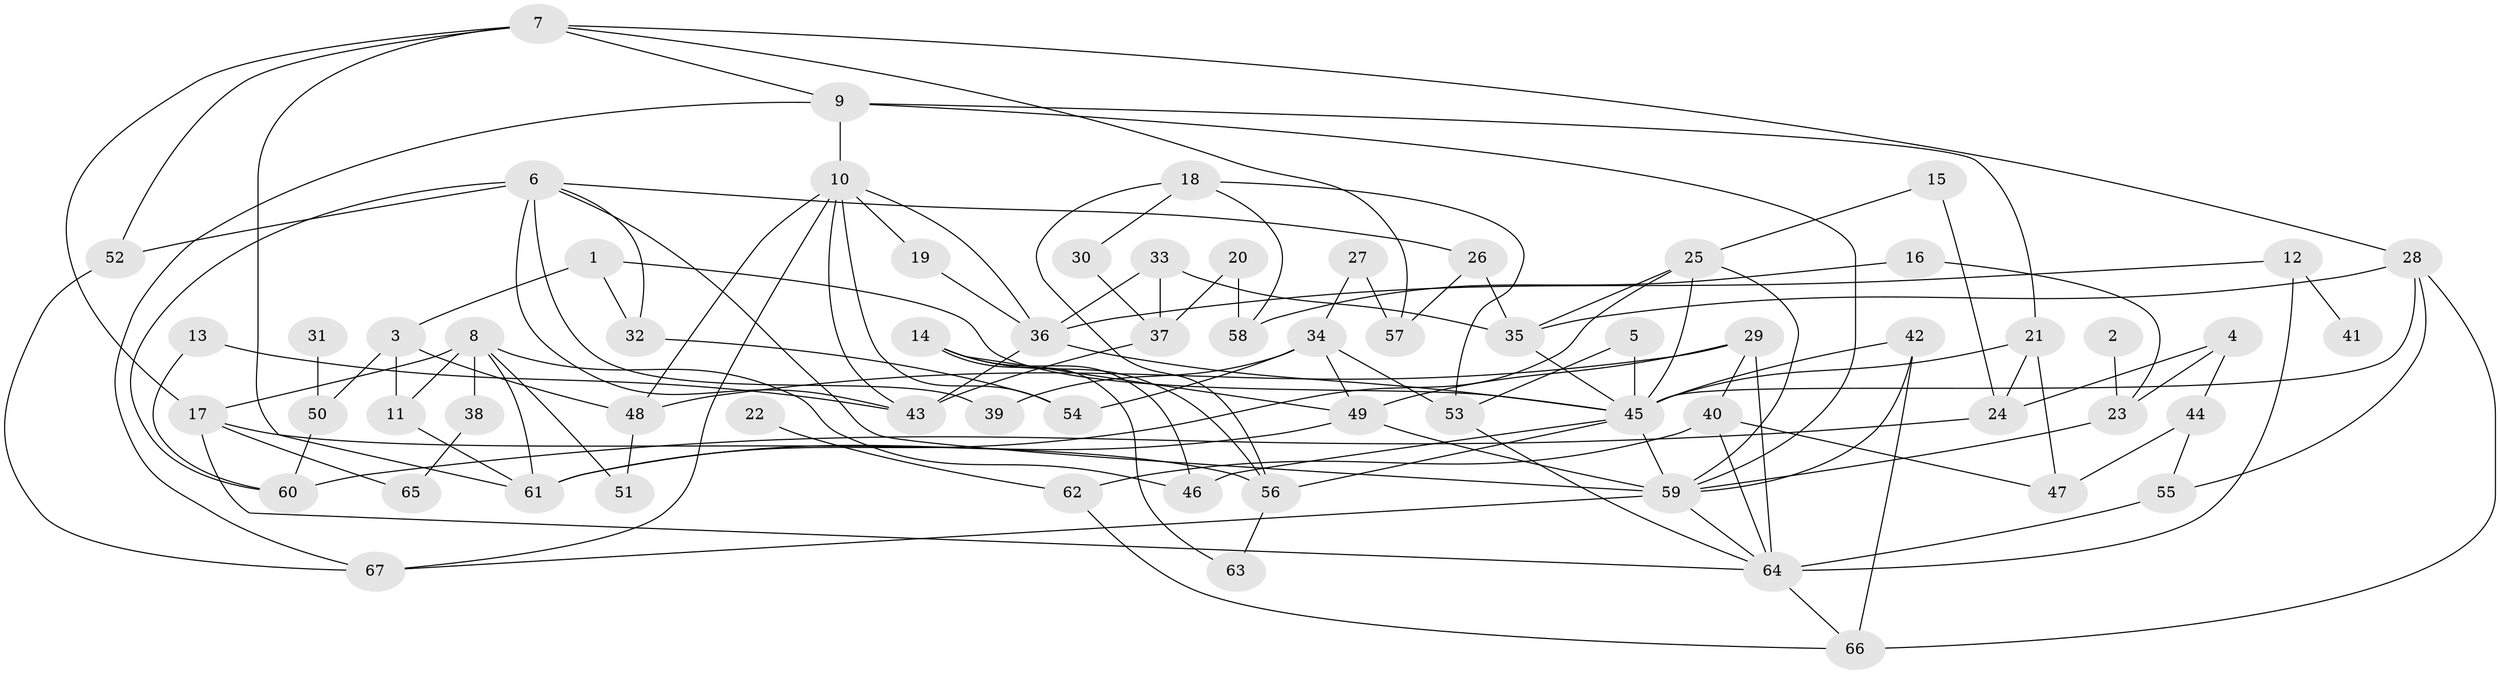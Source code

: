 // original degree distribution, {8: 0.007462686567164179, 7: 0.029850746268656716, 5: 0.08955223880597014, 11: 0.007462686567164179, 3: 0.2462686567164179, 4: 0.13432835820895522, 1: 0.19402985074626866, 6: 0.022388059701492536, 2: 0.26865671641791045}
// Generated by graph-tools (version 1.1) at 2025/36/03/04/25 23:36:06]
// undirected, 67 vertices, 125 edges
graph export_dot {
  node [color=gray90,style=filled];
  1;
  2;
  3;
  4;
  5;
  6;
  7;
  8;
  9;
  10;
  11;
  12;
  13;
  14;
  15;
  16;
  17;
  18;
  19;
  20;
  21;
  22;
  23;
  24;
  25;
  26;
  27;
  28;
  29;
  30;
  31;
  32;
  33;
  34;
  35;
  36;
  37;
  38;
  39;
  40;
  41;
  42;
  43;
  44;
  45;
  46;
  47;
  48;
  49;
  50;
  51;
  52;
  53;
  54;
  55;
  56;
  57;
  58;
  59;
  60;
  61;
  62;
  63;
  64;
  65;
  66;
  67;
  1 -- 3 [weight=1.0];
  1 -- 32 [weight=1.0];
  1 -- 45 [weight=1.0];
  2 -- 23 [weight=1.0];
  3 -- 11 [weight=1.0];
  3 -- 48 [weight=1.0];
  3 -- 50 [weight=1.0];
  4 -- 23 [weight=1.0];
  4 -- 24 [weight=1.0];
  4 -- 44 [weight=1.0];
  5 -- 45 [weight=2.0];
  5 -- 53 [weight=1.0];
  6 -- 26 [weight=1.0];
  6 -- 32 [weight=1.0];
  6 -- 39 [weight=1.0];
  6 -- 43 [weight=1.0];
  6 -- 52 [weight=1.0];
  6 -- 59 [weight=1.0];
  6 -- 60 [weight=1.0];
  7 -- 9 [weight=1.0];
  7 -- 17 [weight=1.0];
  7 -- 28 [weight=1.0];
  7 -- 52 [weight=1.0];
  7 -- 57 [weight=1.0];
  7 -- 61 [weight=1.0];
  8 -- 11 [weight=1.0];
  8 -- 17 [weight=1.0];
  8 -- 38 [weight=1.0];
  8 -- 46 [weight=1.0];
  8 -- 51 [weight=1.0];
  8 -- 61 [weight=1.0];
  9 -- 10 [weight=1.0];
  9 -- 21 [weight=1.0];
  9 -- 59 [weight=1.0];
  9 -- 67 [weight=1.0];
  10 -- 19 [weight=1.0];
  10 -- 36 [weight=1.0];
  10 -- 43 [weight=1.0];
  10 -- 48 [weight=1.0];
  10 -- 54 [weight=1.0];
  10 -- 67 [weight=1.0];
  11 -- 61 [weight=1.0];
  12 -- 36 [weight=1.0];
  12 -- 41 [weight=1.0];
  12 -- 64 [weight=1.0];
  13 -- 43 [weight=1.0];
  13 -- 60 [weight=1.0];
  14 -- 46 [weight=1.0];
  14 -- 49 [weight=1.0];
  14 -- 56 [weight=1.0];
  14 -- 63 [weight=1.0];
  15 -- 24 [weight=1.0];
  15 -- 25 [weight=1.0];
  16 -- 23 [weight=1.0];
  16 -- 58 [weight=1.0];
  17 -- 56 [weight=1.0];
  17 -- 64 [weight=1.0];
  17 -- 65 [weight=1.0];
  18 -- 30 [weight=1.0];
  18 -- 53 [weight=1.0];
  18 -- 56 [weight=1.0];
  18 -- 58 [weight=1.0];
  19 -- 36 [weight=1.0];
  20 -- 37 [weight=1.0];
  20 -- 58 [weight=1.0];
  21 -- 24 [weight=1.0];
  21 -- 45 [weight=1.0];
  21 -- 47 [weight=1.0];
  22 -- 62 [weight=1.0];
  23 -- 59 [weight=1.0];
  24 -- 60 [weight=1.0];
  25 -- 35 [weight=1.0];
  25 -- 45 [weight=1.0];
  25 -- 59 [weight=1.0];
  25 -- 61 [weight=1.0];
  26 -- 35 [weight=1.0];
  26 -- 57 [weight=1.0];
  27 -- 34 [weight=1.0];
  27 -- 57 [weight=1.0];
  28 -- 35 [weight=1.0];
  28 -- 45 [weight=1.0];
  28 -- 55 [weight=1.0];
  28 -- 66 [weight=1.0];
  29 -- 40 [weight=1.0];
  29 -- 48 [weight=1.0];
  29 -- 49 [weight=1.0];
  29 -- 64 [weight=1.0];
  30 -- 37 [weight=1.0];
  31 -- 50 [weight=1.0];
  32 -- 54 [weight=1.0];
  33 -- 35 [weight=1.0];
  33 -- 36 [weight=1.0];
  33 -- 37 [weight=2.0];
  34 -- 39 [weight=1.0];
  34 -- 49 [weight=1.0];
  34 -- 53 [weight=2.0];
  34 -- 54 [weight=1.0];
  35 -- 45 [weight=1.0];
  36 -- 43 [weight=1.0];
  36 -- 45 [weight=1.0];
  37 -- 43 [weight=1.0];
  38 -- 65 [weight=1.0];
  40 -- 47 [weight=1.0];
  40 -- 62 [weight=1.0];
  40 -- 64 [weight=1.0];
  42 -- 45 [weight=1.0];
  42 -- 59 [weight=1.0];
  42 -- 66 [weight=1.0];
  44 -- 47 [weight=1.0];
  44 -- 55 [weight=1.0];
  45 -- 46 [weight=1.0];
  45 -- 56 [weight=1.0];
  45 -- 59 [weight=1.0];
  48 -- 51 [weight=1.0];
  49 -- 59 [weight=1.0];
  49 -- 61 [weight=1.0];
  50 -- 60 [weight=1.0];
  52 -- 67 [weight=1.0];
  53 -- 64 [weight=1.0];
  55 -- 64 [weight=2.0];
  56 -- 63 [weight=1.0];
  59 -- 64 [weight=1.0];
  59 -- 67 [weight=1.0];
  62 -- 66 [weight=1.0];
  64 -- 66 [weight=1.0];
}
